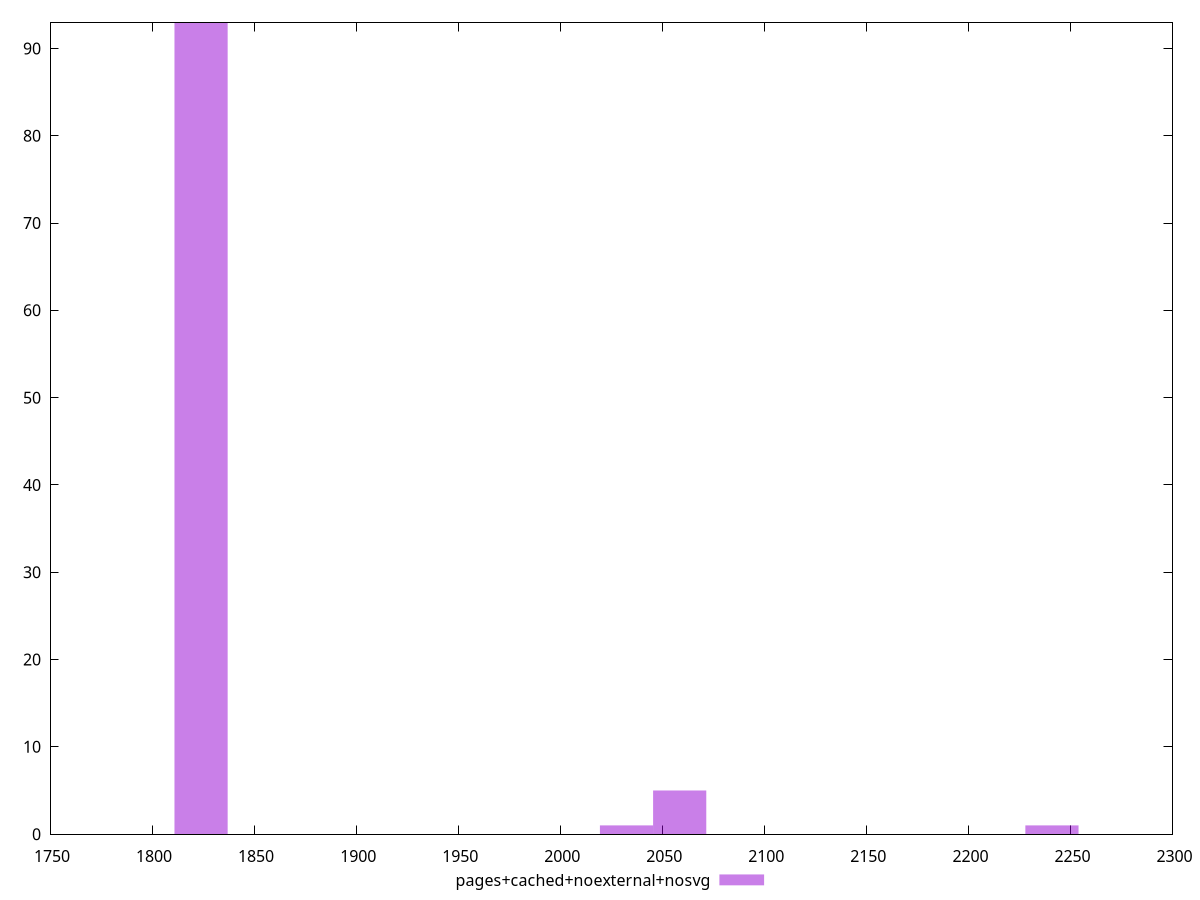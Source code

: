 $_pagesCachedNoexternalNosvg <<EOF
1824.0160218054864 93
2240.9339696467405 1
2058.5323674661918 5
2032.4749957261133 1
EOF
set key outside below
set terminal pngcairo
set output "report_00004_2020-11-02T20-21-41.718Z/interactive/pages+cached+noexternal+nosvg//raw_hist.png"
set yrange [0:93]
set boxwidth 26.057371740078377
set style fill transparent solid 0.5 noborder
plot $_pagesCachedNoexternalNosvg title "pages+cached+noexternal+nosvg" with boxes ,